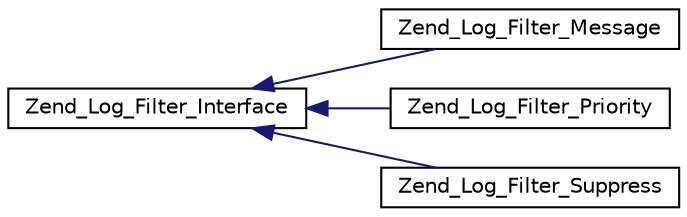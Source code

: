 digraph G
{
  edge [fontname="Helvetica",fontsize="10",labelfontname="Helvetica",labelfontsize="10"];
  node [fontname="Helvetica",fontsize="10",shape=record];
  rankdir="LR";
  Node1 [label="Zend_Log_Filter_Interface",height=0.2,width=0.4,color="black", fillcolor="white", style="filled",URL="$interface_zend___log___filter___interface.html"];
  Node1 -> Node2 [dir="back",color="midnightblue",fontsize="10",style="solid",fontname="Helvetica"];
  Node2 [label="Zend_Log_Filter_Message",height=0.2,width=0.4,color="black", fillcolor="white", style="filled",URL="$class_zend___log___filter___message.html"];
  Node1 -> Node3 [dir="back",color="midnightblue",fontsize="10",style="solid",fontname="Helvetica"];
  Node3 [label="Zend_Log_Filter_Priority",height=0.2,width=0.4,color="black", fillcolor="white", style="filled",URL="$class_zend___log___filter___priority.html"];
  Node1 -> Node4 [dir="back",color="midnightblue",fontsize="10",style="solid",fontname="Helvetica"];
  Node4 [label="Zend_Log_Filter_Suppress",height=0.2,width=0.4,color="black", fillcolor="white", style="filled",URL="$class_zend___log___filter___suppress.html"];
}
